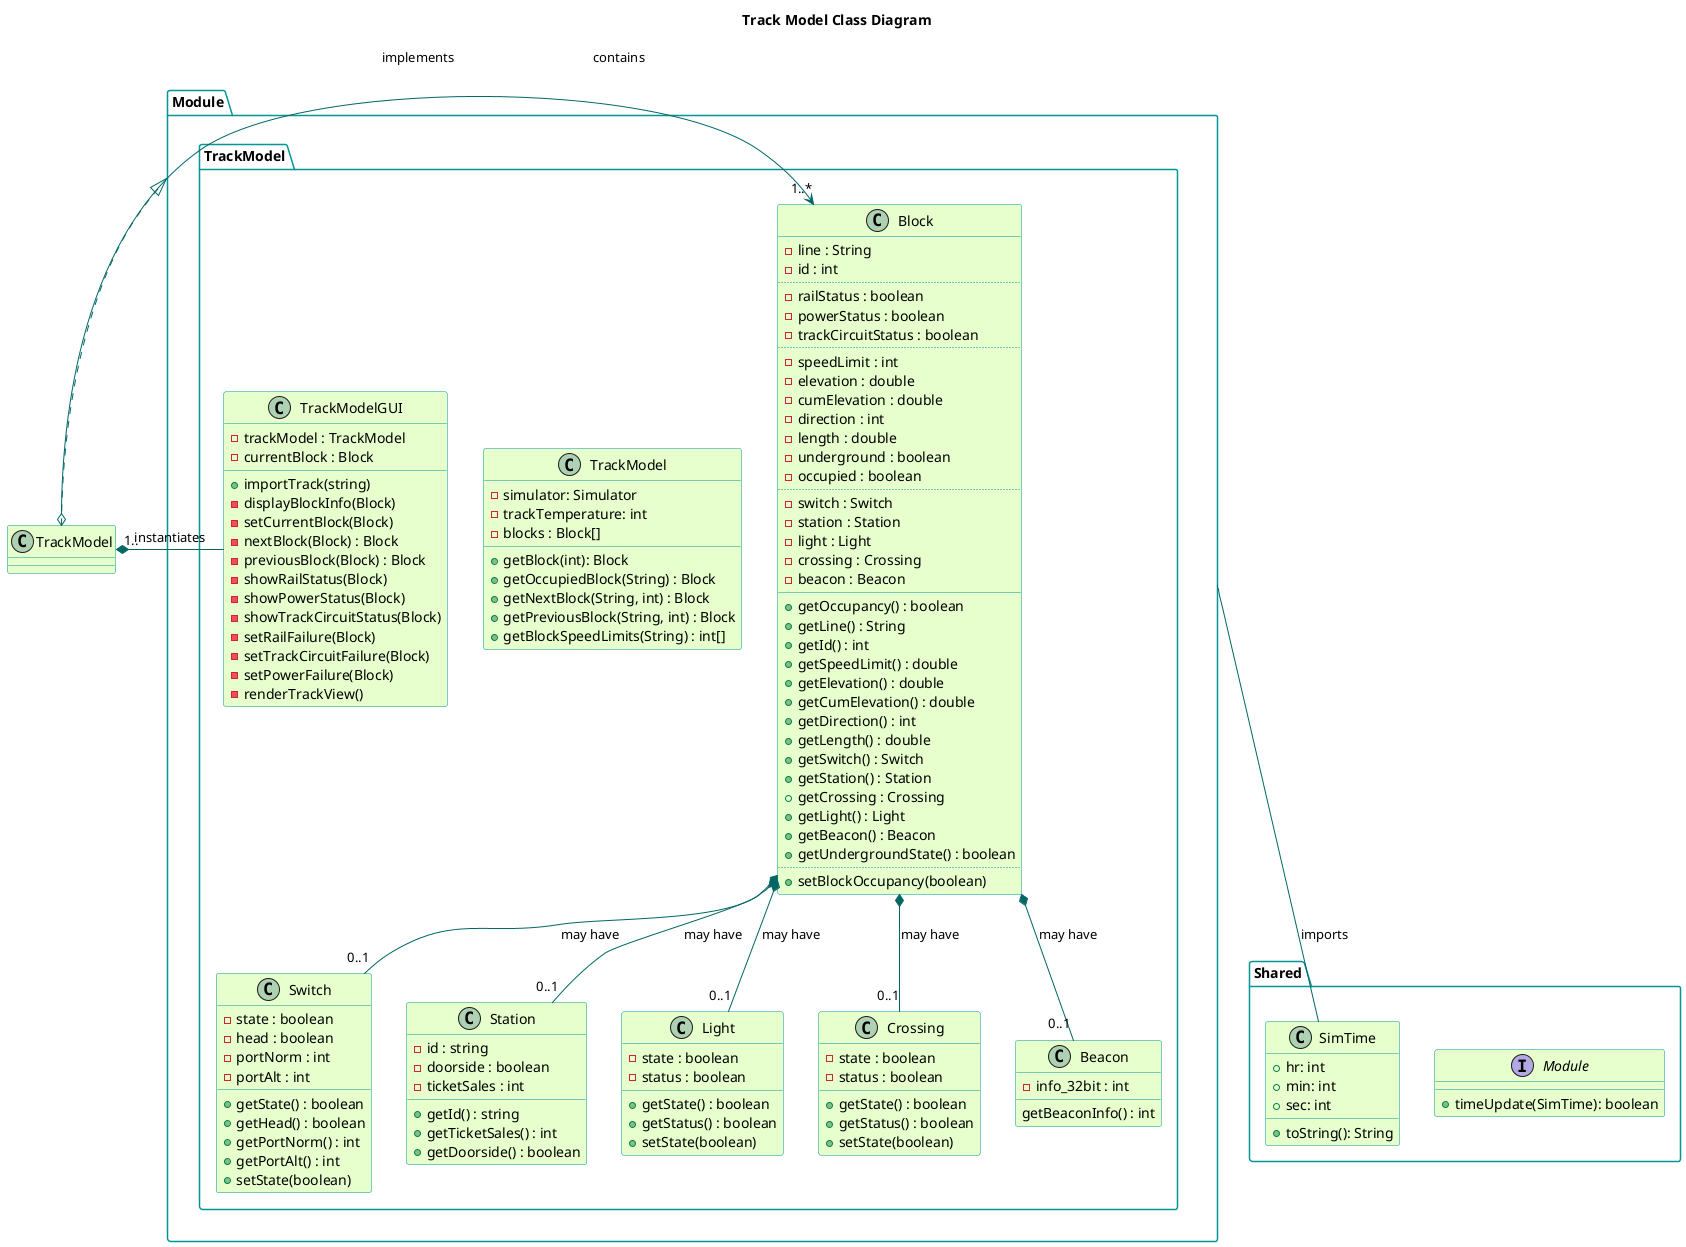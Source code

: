 @startuml

title Track Model Class Diagram
'skinparam backgroundColor transparent'
skinparam classBackgroundColor #e6ffcc
skinparam classBorderColor 	#049595
skinparam packageBorderColor  #049595
skinparam arrowColor #006666

package "Shared"{
    interface Module{
        +timeUpdate(SimTime): boolean
    }

    class SimTime{
        +hr: int
        +min: int
        +sec: int
        +toString(): String
    }
}

package Module.TrackModel{
    class TrackModel {
        -simulator: Simulator
        -trackTemperature: int
        -blocks : Block[]
        +getBlock(int): Block
        +getOccupiedBlock(String) : Block
        +getNextBlock(String, int) : Block
        +getPreviousBlock(String, int) : Block
        +getBlockSpeedLimits(String) : int[]
    }

    class Block {
        -line : String
        -id : int
        ..
        -railStatus : boolean
        -powerStatus : boolean
        -trackCircuitStatus : boolean
        ..
        -speedLimit : int
        -elevation : double
        -cumElevation : double
        -direction : int
        -length : double
        -underground : boolean
        -occupied : boolean
        ..
        -switch : Switch
        -station : Station
        -light : Light
        -crossing : Crossing
        -beacon : Beacon
        __
        +getOccupancy() : boolean
        +getLine() : String
        +getId() : int
        +getSpeedLimit() : double
        +getElevation() : double
        +getCumElevation() : double
        +getDirection() : int
        +getLength() : double
        +getSwitch() : Switch
        +getStation() : Station
        +getCrossing : Crossing
        +getLight() : Light
        +getBeacon() : Beacon
        +getUndergroundState() : boolean
        ..
        +setBlockOccupancy(boolean)
    }

    class Switch{
        -state : boolean
        -head : boolean
        -portNorm : int
        -portAlt : int
        +getState() : boolean
        +getHead() : boolean
        +getPortNorm() : int
        +getPortAlt() : int
        +setState(boolean)
    }

    class Station{
        -id : string
        -doorside : boolean
        -ticketSales : int
        +getId() : string
        +getTicketSales() : int
        +getDoorside() : boolean
    }

    class Light{
        -state : boolean
        -status : boolean
        +getState() : boolean
        +getStatus() : boolean
        +setState(boolean)
    }

    class Crossing{
        -state : boolean
        -status : boolean
        +getState() : boolean
        +getStatus() : boolean
        +setState(boolean)
    }

    class Beacon{
        -info_32bit : int
        getBeaconInfo() : int
    }

    class TrackModelGUI{
        -trackModel : TrackModel
        -currentBlock : Block
        +importTrack(string)
        -displayBlockInfo(Block)
        -setCurrentBlock(Block)
        -nextBlock(Block) : Block
        -previousBlock(Block) : Block
        -showRailStatus(Block)
        -showPowerStatus(Block)
        -showTrackCircuitStatus(Block)
        -setRailFailure(Block)
        -setTrackCircuitFailure(Block)
        -setPowerFailure(Block)
        -renderTrackView()
    }
}

TrackModel .|> Module : implements
TrackModel "1.."*-- TrackModelGUI : instantiates
Block "1..*"<-o TrackModel : contains
'Switch "0..1"---* Block'
Block *--"0..1" Switch : may have
Block *--"0..1" Station : may have
Block *--"0..1" Light : may have
Block *--"0..1" Crossing : may have
Block *--"0..1" Beacon : may have
Module -- SimTime : imports

@enduml